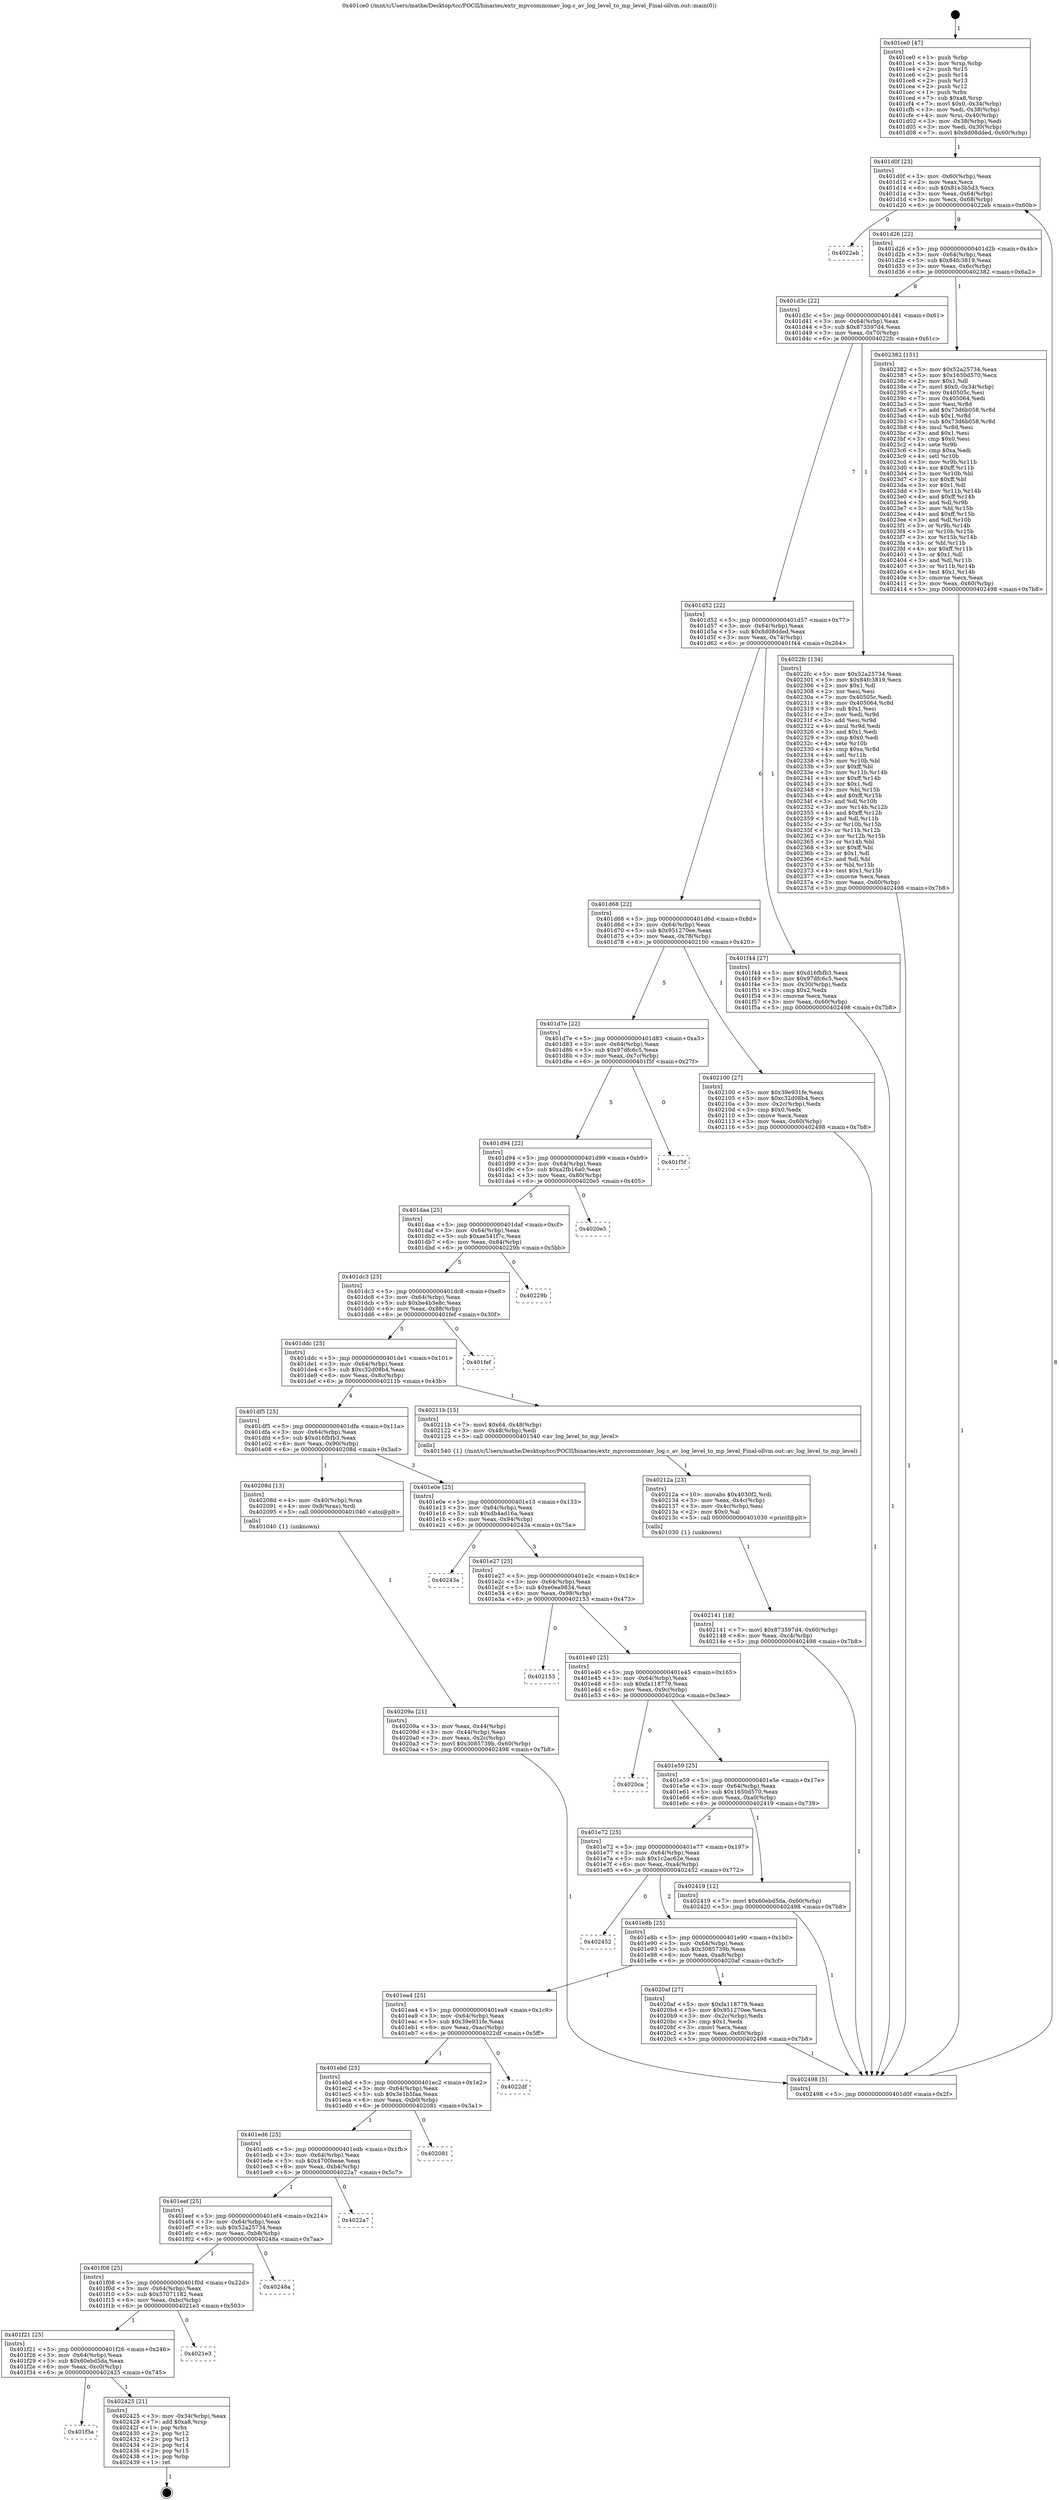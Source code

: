 digraph "0x401ce0" {
  label = "0x401ce0 (/mnt/c/Users/mathe/Desktop/tcc/POCII/binaries/extr_mpvcommonav_log.c_av_log_level_to_mp_level_Final-ollvm.out::main(0))"
  labelloc = "t"
  node[shape=record]

  Entry [label="",width=0.3,height=0.3,shape=circle,fillcolor=black,style=filled]
  "0x401d0f" [label="{
     0x401d0f [23]\l
     | [instrs]\l
     &nbsp;&nbsp;0x401d0f \<+3\>: mov -0x60(%rbp),%eax\l
     &nbsp;&nbsp;0x401d12 \<+2\>: mov %eax,%ecx\l
     &nbsp;&nbsp;0x401d14 \<+6\>: sub $0x81e3b5d3,%ecx\l
     &nbsp;&nbsp;0x401d1a \<+3\>: mov %eax,-0x64(%rbp)\l
     &nbsp;&nbsp;0x401d1d \<+3\>: mov %ecx,-0x68(%rbp)\l
     &nbsp;&nbsp;0x401d20 \<+6\>: je 00000000004022eb \<main+0x60b\>\l
  }"]
  "0x4022eb" [label="{
     0x4022eb\l
  }", style=dashed]
  "0x401d26" [label="{
     0x401d26 [22]\l
     | [instrs]\l
     &nbsp;&nbsp;0x401d26 \<+5\>: jmp 0000000000401d2b \<main+0x4b\>\l
     &nbsp;&nbsp;0x401d2b \<+3\>: mov -0x64(%rbp),%eax\l
     &nbsp;&nbsp;0x401d2e \<+5\>: sub $0x84fc3819,%eax\l
     &nbsp;&nbsp;0x401d33 \<+3\>: mov %eax,-0x6c(%rbp)\l
     &nbsp;&nbsp;0x401d36 \<+6\>: je 0000000000402382 \<main+0x6a2\>\l
  }"]
  Exit [label="",width=0.3,height=0.3,shape=circle,fillcolor=black,style=filled,peripheries=2]
  "0x402382" [label="{
     0x402382 [151]\l
     | [instrs]\l
     &nbsp;&nbsp;0x402382 \<+5\>: mov $0x52a25734,%eax\l
     &nbsp;&nbsp;0x402387 \<+5\>: mov $0x1650d570,%ecx\l
     &nbsp;&nbsp;0x40238c \<+2\>: mov $0x1,%dl\l
     &nbsp;&nbsp;0x40238e \<+7\>: movl $0x0,-0x34(%rbp)\l
     &nbsp;&nbsp;0x402395 \<+7\>: mov 0x40505c,%esi\l
     &nbsp;&nbsp;0x40239c \<+7\>: mov 0x405064,%edi\l
     &nbsp;&nbsp;0x4023a3 \<+3\>: mov %esi,%r8d\l
     &nbsp;&nbsp;0x4023a6 \<+7\>: add $0x73d6b058,%r8d\l
     &nbsp;&nbsp;0x4023ad \<+4\>: sub $0x1,%r8d\l
     &nbsp;&nbsp;0x4023b1 \<+7\>: sub $0x73d6b058,%r8d\l
     &nbsp;&nbsp;0x4023b8 \<+4\>: imul %r8d,%esi\l
     &nbsp;&nbsp;0x4023bc \<+3\>: and $0x1,%esi\l
     &nbsp;&nbsp;0x4023bf \<+3\>: cmp $0x0,%esi\l
     &nbsp;&nbsp;0x4023c2 \<+4\>: sete %r9b\l
     &nbsp;&nbsp;0x4023c6 \<+3\>: cmp $0xa,%edi\l
     &nbsp;&nbsp;0x4023c9 \<+4\>: setl %r10b\l
     &nbsp;&nbsp;0x4023cd \<+3\>: mov %r9b,%r11b\l
     &nbsp;&nbsp;0x4023d0 \<+4\>: xor $0xff,%r11b\l
     &nbsp;&nbsp;0x4023d4 \<+3\>: mov %r10b,%bl\l
     &nbsp;&nbsp;0x4023d7 \<+3\>: xor $0xff,%bl\l
     &nbsp;&nbsp;0x4023da \<+3\>: xor $0x1,%dl\l
     &nbsp;&nbsp;0x4023dd \<+3\>: mov %r11b,%r14b\l
     &nbsp;&nbsp;0x4023e0 \<+4\>: and $0xff,%r14b\l
     &nbsp;&nbsp;0x4023e4 \<+3\>: and %dl,%r9b\l
     &nbsp;&nbsp;0x4023e7 \<+3\>: mov %bl,%r15b\l
     &nbsp;&nbsp;0x4023ea \<+4\>: and $0xff,%r15b\l
     &nbsp;&nbsp;0x4023ee \<+3\>: and %dl,%r10b\l
     &nbsp;&nbsp;0x4023f1 \<+3\>: or %r9b,%r14b\l
     &nbsp;&nbsp;0x4023f4 \<+3\>: or %r10b,%r15b\l
     &nbsp;&nbsp;0x4023f7 \<+3\>: xor %r15b,%r14b\l
     &nbsp;&nbsp;0x4023fa \<+3\>: or %bl,%r11b\l
     &nbsp;&nbsp;0x4023fd \<+4\>: xor $0xff,%r11b\l
     &nbsp;&nbsp;0x402401 \<+3\>: or $0x1,%dl\l
     &nbsp;&nbsp;0x402404 \<+3\>: and %dl,%r11b\l
     &nbsp;&nbsp;0x402407 \<+3\>: or %r11b,%r14b\l
     &nbsp;&nbsp;0x40240a \<+4\>: test $0x1,%r14b\l
     &nbsp;&nbsp;0x40240e \<+3\>: cmovne %ecx,%eax\l
     &nbsp;&nbsp;0x402411 \<+3\>: mov %eax,-0x60(%rbp)\l
     &nbsp;&nbsp;0x402414 \<+5\>: jmp 0000000000402498 \<main+0x7b8\>\l
  }"]
  "0x401d3c" [label="{
     0x401d3c [22]\l
     | [instrs]\l
     &nbsp;&nbsp;0x401d3c \<+5\>: jmp 0000000000401d41 \<main+0x61\>\l
     &nbsp;&nbsp;0x401d41 \<+3\>: mov -0x64(%rbp),%eax\l
     &nbsp;&nbsp;0x401d44 \<+5\>: sub $0x873597d4,%eax\l
     &nbsp;&nbsp;0x401d49 \<+3\>: mov %eax,-0x70(%rbp)\l
     &nbsp;&nbsp;0x401d4c \<+6\>: je 00000000004022fc \<main+0x61c\>\l
  }"]
  "0x401f3a" [label="{
     0x401f3a\l
  }", style=dashed]
  "0x4022fc" [label="{
     0x4022fc [134]\l
     | [instrs]\l
     &nbsp;&nbsp;0x4022fc \<+5\>: mov $0x52a25734,%eax\l
     &nbsp;&nbsp;0x402301 \<+5\>: mov $0x84fc3819,%ecx\l
     &nbsp;&nbsp;0x402306 \<+2\>: mov $0x1,%dl\l
     &nbsp;&nbsp;0x402308 \<+2\>: xor %esi,%esi\l
     &nbsp;&nbsp;0x40230a \<+7\>: mov 0x40505c,%edi\l
     &nbsp;&nbsp;0x402311 \<+8\>: mov 0x405064,%r8d\l
     &nbsp;&nbsp;0x402319 \<+3\>: sub $0x1,%esi\l
     &nbsp;&nbsp;0x40231c \<+3\>: mov %edi,%r9d\l
     &nbsp;&nbsp;0x40231f \<+3\>: add %esi,%r9d\l
     &nbsp;&nbsp;0x402322 \<+4\>: imul %r9d,%edi\l
     &nbsp;&nbsp;0x402326 \<+3\>: and $0x1,%edi\l
     &nbsp;&nbsp;0x402329 \<+3\>: cmp $0x0,%edi\l
     &nbsp;&nbsp;0x40232c \<+4\>: sete %r10b\l
     &nbsp;&nbsp;0x402330 \<+4\>: cmp $0xa,%r8d\l
     &nbsp;&nbsp;0x402334 \<+4\>: setl %r11b\l
     &nbsp;&nbsp;0x402338 \<+3\>: mov %r10b,%bl\l
     &nbsp;&nbsp;0x40233b \<+3\>: xor $0xff,%bl\l
     &nbsp;&nbsp;0x40233e \<+3\>: mov %r11b,%r14b\l
     &nbsp;&nbsp;0x402341 \<+4\>: xor $0xff,%r14b\l
     &nbsp;&nbsp;0x402345 \<+3\>: xor $0x1,%dl\l
     &nbsp;&nbsp;0x402348 \<+3\>: mov %bl,%r15b\l
     &nbsp;&nbsp;0x40234b \<+4\>: and $0xff,%r15b\l
     &nbsp;&nbsp;0x40234f \<+3\>: and %dl,%r10b\l
     &nbsp;&nbsp;0x402352 \<+3\>: mov %r14b,%r12b\l
     &nbsp;&nbsp;0x402355 \<+4\>: and $0xff,%r12b\l
     &nbsp;&nbsp;0x402359 \<+3\>: and %dl,%r11b\l
     &nbsp;&nbsp;0x40235c \<+3\>: or %r10b,%r15b\l
     &nbsp;&nbsp;0x40235f \<+3\>: or %r11b,%r12b\l
     &nbsp;&nbsp;0x402362 \<+3\>: xor %r12b,%r15b\l
     &nbsp;&nbsp;0x402365 \<+3\>: or %r14b,%bl\l
     &nbsp;&nbsp;0x402368 \<+3\>: xor $0xff,%bl\l
     &nbsp;&nbsp;0x40236b \<+3\>: or $0x1,%dl\l
     &nbsp;&nbsp;0x40236e \<+2\>: and %dl,%bl\l
     &nbsp;&nbsp;0x402370 \<+3\>: or %bl,%r15b\l
     &nbsp;&nbsp;0x402373 \<+4\>: test $0x1,%r15b\l
     &nbsp;&nbsp;0x402377 \<+3\>: cmovne %ecx,%eax\l
     &nbsp;&nbsp;0x40237a \<+3\>: mov %eax,-0x60(%rbp)\l
     &nbsp;&nbsp;0x40237d \<+5\>: jmp 0000000000402498 \<main+0x7b8\>\l
  }"]
  "0x401d52" [label="{
     0x401d52 [22]\l
     | [instrs]\l
     &nbsp;&nbsp;0x401d52 \<+5\>: jmp 0000000000401d57 \<main+0x77\>\l
     &nbsp;&nbsp;0x401d57 \<+3\>: mov -0x64(%rbp),%eax\l
     &nbsp;&nbsp;0x401d5a \<+5\>: sub $0x8d08dded,%eax\l
     &nbsp;&nbsp;0x401d5f \<+3\>: mov %eax,-0x74(%rbp)\l
     &nbsp;&nbsp;0x401d62 \<+6\>: je 0000000000401f44 \<main+0x264\>\l
  }"]
  "0x402425" [label="{
     0x402425 [21]\l
     | [instrs]\l
     &nbsp;&nbsp;0x402425 \<+3\>: mov -0x34(%rbp),%eax\l
     &nbsp;&nbsp;0x402428 \<+7\>: add $0xa8,%rsp\l
     &nbsp;&nbsp;0x40242f \<+1\>: pop %rbx\l
     &nbsp;&nbsp;0x402430 \<+2\>: pop %r12\l
     &nbsp;&nbsp;0x402432 \<+2\>: pop %r13\l
     &nbsp;&nbsp;0x402434 \<+2\>: pop %r14\l
     &nbsp;&nbsp;0x402436 \<+2\>: pop %r15\l
     &nbsp;&nbsp;0x402438 \<+1\>: pop %rbp\l
     &nbsp;&nbsp;0x402439 \<+1\>: ret\l
  }"]
  "0x401f44" [label="{
     0x401f44 [27]\l
     | [instrs]\l
     &nbsp;&nbsp;0x401f44 \<+5\>: mov $0xd16fbfb3,%eax\l
     &nbsp;&nbsp;0x401f49 \<+5\>: mov $0x97dfc6c5,%ecx\l
     &nbsp;&nbsp;0x401f4e \<+3\>: mov -0x30(%rbp),%edx\l
     &nbsp;&nbsp;0x401f51 \<+3\>: cmp $0x2,%edx\l
     &nbsp;&nbsp;0x401f54 \<+3\>: cmovne %ecx,%eax\l
     &nbsp;&nbsp;0x401f57 \<+3\>: mov %eax,-0x60(%rbp)\l
     &nbsp;&nbsp;0x401f5a \<+5\>: jmp 0000000000402498 \<main+0x7b8\>\l
  }"]
  "0x401d68" [label="{
     0x401d68 [22]\l
     | [instrs]\l
     &nbsp;&nbsp;0x401d68 \<+5\>: jmp 0000000000401d6d \<main+0x8d\>\l
     &nbsp;&nbsp;0x401d6d \<+3\>: mov -0x64(%rbp),%eax\l
     &nbsp;&nbsp;0x401d70 \<+5\>: sub $0x951270ee,%eax\l
     &nbsp;&nbsp;0x401d75 \<+3\>: mov %eax,-0x78(%rbp)\l
     &nbsp;&nbsp;0x401d78 \<+6\>: je 0000000000402100 \<main+0x420\>\l
  }"]
  "0x402498" [label="{
     0x402498 [5]\l
     | [instrs]\l
     &nbsp;&nbsp;0x402498 \<+5\>: jmp 0000000000401d0f \<main+0x2f\>\l
  }"]
  "0x401ce0" [label="{
     0x401ce0 [47]\l
     | [instrs]\l
     &nbsp;&nbsp;0x401ce0 \<+1\>: push %rbp\l
     &nbsp;&nbsp;0x401ce1 \<+3\>: mov %rsp,%rbp\l
     &nbsp;&nbsp;0x401ce4 \<+2\>: push %r15\l
     &nbsp;&nbsp;0x401ce6 \<+2\>: push %r14\l
     &nbsp;&nbsp;0x401ce8 \<+2\>: push %r13\l
     &nbsp;&nbsp;0x401cea \<+2\>: push %r12\l
     &nbsp;&nbsp;0x401cec \<+1\>: push %rbx\l
     &nbsp;&nbsp;0x401ced \<+7\>: sub $0xa8,%rsp\l
     &nbsp;&nbsp;0x401cf4 \<+7\>: movl $0x0,-0x34(%rbp)\l
     &nbsp;&nbsp;0x401cfb \<+3\>: mov %edi,-0x38(%rbp)\l
     &nbsp;&nbsp;0x401cfe \<+4\>: mov %rsi,-0x40(%rbp)\l
     &nbsp;&nbsp;0x401d02 \<+3\>: mov -0x38(%rbp),%edi\l
     &nbsp;&nbsp;0x401d05 \<+3\>: mov %edi,-0x30(%rbp)\l
     &nbsp;&nbsp;0x401d08 \<+7\>: movl $0x8d08dded,-0x60(%rbp)\l
  }"]
  "0x401f21" [label="{
     0x401f21 [25]\l
     | [instrs]\l
     &nbsp;&nbsp;0x401f21 \<+5\>: jmp 0000000000401f26 \<main+0x246\>\l
     &nbsp;&nbsp;0x401f26 \<+3\>: mov -0x64(%rbp),%eax\l
     &nbsp;&nbsp;0x401f29 \<+5\>: sub $0x60ebd5da,%eax\l
     &nbsp;&nbsp;0x401f2e \<+6\>: mov %eax,-0xc0(%rbp)\l
     &nbsp;&nbsp;0x401f34 \<+6\>: je 0000000000402425 \<main+0x745\>\l
  }"]
  "0x402100" [label="{
     0x402100 [27]\l
     | [instrs]\l
     &nbsp;&nbsp;0x402100 \<+5\>: mov $0x39e931fe,%eax\l
     &nbsp;&nbsp;0x402105 \<+5\>: mov $0xc32d08b4,%ecx\l
     &nbsp;&nbsp;0x40210a \<+3\>: mov -0x2c(%rbp),%edx\l
     &nbsp;&nbsp;0x40210d \<+3\>: cmp $0x0,%edx\l
     &nbsp;&nbsp;0x402110 \<+3\>: cmove %ecx,%eax\l
     &nbsp;&nbsp;0x402113 \<+3\>: mov %eax,-0x60(%rbp)\l
     &nbsp;&nbsp;0x402116 \<+5\>: jmp 0000000000402498 \<main+0x7b8\>\l
  }"]
  "0x401d7e" [label="{
     0x401d7e [22]\l
     | [instrs]\l
     &nbsp;&nbsp;0x401d7e \<+5\>: jmp 0000000000401d83 \<main+0xa3\>\l
     &nbsp;&nbsp;0x401d83 \<+3\>: mov -0x64(%rbp),%eax\l
     &nbsp;&nbsp;0x401d86 \<+5\>: sub $0x97dfc6c5,%eax\l
     &nbsp;&nbsp;0x401d8b \<+3\>: mov %eax,-0x7c(%rbp)\l
     &nbsp;&nbsp;0x401d8e \<+6\>: je 0000000000401f5f \<main+0x27f\>\l
  }"]
  "0x4021e3" [label="{
     0x4021e3\l
  }", style=dashed]
  "0x401f5f" [label="{
     0x401f5f\l
  }", style=dashed]
  "0x401d94" [label="{
     0x401d94 [22]\l
     | [instrs]\l
     &nbsp;&nbsp;0x401d94 \<+5\>: jmp 0000000000401d99 \<main+0xb9\>\l
     &nbsp;&nbsp;0x401d99 \<+3\>: mov -0x64(%rbp),%eax\l
     &nbsp;&nbsp;0x401d9c \<+5\>: sub $0xa2fb16a0,%eax\l
     &nbsp;&nbsp;0x401da1 \<+3\>: mov %eax,-0x80(%rbp)\l
     &nbsp;&nbsp;0x401da4 \<+6\>: je 00000000004020e5 \<main+0x405\>\l
  }"]
  "0x401f08" [label="{
     0x401f08 [25]\l
     | [instrs]\l
     &nbsp;&nbsp;0x401f08 \<+5\>: jmp 0000000000401f0d \<main+0x22d\>\l
     &nbsp;&nbsp;0x401f0d \<+3\>: mov -0x64(%rbp),%eax\l
     &nbsp;&nbsp;0x401f10 \<+5\>: sub $0x57071182,%eax\l
     &nbsp;&nbsp;0x401f15 \<+6\>: mov %eax,-0xbc(%rbp)\l
     &nbsp;&nbsp;0x401f1b \<+6\>: je 00000000004021e3 \<main+0x503\>\l
  }"]
  "0x4020e5" [label="{
     0x4020e5\l
  }", style=dashed]
  "0x401daa" [label="{
     0x401daa [25]\l
     | [instrs]\l
     &nbsp;&nbsp;0x401daa \<+5\>: jmp 0000000000401daf \<main+0xcf\>\l
     &nbsp;&nbsp;0x401daf \<+3\>: mov -0x64(%rbp),%eax\l
     &nbsp;&nbsp;0x401db2 \<+5\>: sub $0xae541f7c,%eax\l
     &nbsp;&nbsp;0x401db7 \<+6\>: mov %eax,-0x84(%rbp)\l
     &nbsp;&nbsp;0x401dbd \<+6\>: je 000000000040229b \<main+0x5bb\>\l
  }"]
  "0x40248a" [label="{
     0x40248a\l
  }", style=dashed]
  "0x40229b" [label="{
     0x40229b\l
  }", style=dashed]
  "0x401dc3" [label="{
     0x401dc3 [25]\l
     | [instrs]\l
     &nbsp;&nbsp;0x401dc3 \<+5\>: jmp 0000000000401dc8 \<main+0xe8\>\l
     &nbsp;&nbsp;0x401dc8 \<+3\>: mov -0x64(%rbp),%eax\l
     &nbsp;&nbsp;0x401dcb \<+5\>: sub $0xbe4b3e8c,%eax\l
     &nbsp;&nbsp;0x401dd0 \<+6\>: mov %eax,-0x88(%rbp)\l
     &nbsp;&nbsp;0x401dd6 \<+6\>: je 0000000000401fef \<main+0x30f\>\l
  }"]
  "0x401eef" [label="{
     0x401eef [25]\l
     | [instrs]\l
     &nbsp;&nbsp;0x401eef \<+5\>: jmp 0000000000401ef4 \<main+0x214\>\l
     &nbsp;&nbsp;0x401ef4 \<+3\>: mov -0x64(%rbp),%eax\l
     &nbsp;&nbsp;0x401ef7 \<+5\>: sub $0x52a25734,%eax\l
     &nbsp;&nbsp;0x401efc \<+6\>: mov %eax,-0xb8(%rbp)\l
     &nbsp;&nbsp;0x401f02 \<+6\>: je 000000000040248a \<main+0x7aa\>\l
  }"]
  "0x401fef" [label="{
     0x401fef\l
  }", style=dashed]
  "0x401ddc" [label="{
     0x401ddc [25]\l
     | [instrs]\l
     &nbsp;&nbsp;0x401ddc \<+5\>: jmp 0000000000401de1 \<main+0x101\>\l
     &nbsp;&nbsp;0x401de1 \<+3\>: mov -0x64(%rbp),%eax\l
     &nbsp;&nbsp;0x401de4 \<+5\>: sub $0xc32d08b4,%eax\l
     &nbsp;&nbsp;0x401de9 \<+6\>: mov %eax,-0x8c(%rbp)\l
     &nbsp;&nbsp;0x401def \<+6\>: je 000000000040211b \<main+0x43b\>\l
  }"]
  "0x4022a7" [label="{
     0x4022a7\l
  }", style=dashed]
  "0x40211b" [label="{
     0x40211b [15]\l
     | [instrs]\l
     &nbsp;&nbsp;0x40211b \<+7\>: movl $0x64,-0x48(%rbp)\l
     &nbsp;&nbsp;0x402122 \<+3\>: mov -0x48(%rbp),%edi\l
     &nbsp;&nbsp;0x402125 \<+5\>: call 0000000000401540 \<av_log_level_to_mp_level\>\l
     | [calls]\l
     &nbsp;&nbsp;0x401540 \{1\} (/mnt/c/Users/mathe/Desktop/tcc/POCII/binaries/extr_mpvcommonav_log.c_av_log_level_to_mp_level_Final-ollvm.out::av_log_level_to_mp_level)\l
  }"]
  "0x401df5" [label="{
     0x401df5 [25]\l
     | [instrs]\l
     &nbsp;&nbsp;0x401df5 \<+5\>: jmp 0000000000401dfa \<main+0x11a\>\l
     &nbsp;&nbsp;0x401dfa \<+3\>: mov -0x64(%rbp),%eax\l
     &nbsp;&nbsp;0x401dfd \<+5\>: sub $0xd16fbfb3,%eax\l
     &nbsp;&nbsp;0x401e02 \<+6\>: mov %eax,-0x90(%rbp)\l
     &nbsp;&nbsp;0x401e08 \<+6\>: je 000000000040208d \<main+0x3ad\>\l
  }"]
  "0x401ed6" [label="{
     0x401ed6 [25]\l
     | [instrs]\l
     &nbsp;&nbsp;0x401ed6 \<+5\>: jmp 0000000000401edb \<main+0x1fb\>\l
     &nbsp;&nbsp;0x401edb \<+3\>: mov -0x64(%rbp),%eax\l
     &nbsp;&nbsp;0x401ede \<+5\>: sub $0x4700beae,%eax\l
     &nbsp;&nbsp;0x401ee3 \<+6\>: mov %eax,-0xb4(%rbp)\l
     &nbsp;&nbsp;0x401ee9 \<+6\>: je 00000000004022a7 \<main+0x5c7\>\l
  }"]
  "0x40208d" [label="{
     0x40208d [13]\l
     | [instrs]\l
     &nbsp;&nbsp;0x40208d \<+4\>: mov -0x40(%rbp),%rax\l
     &nbsp;&nbsp;0x402091 \<+4\>: mov 0x8(%rax),%rdi\l
     &nbsp;&nbsp;0x402095 \<+5\>: call 0000000000401040 \<atoi@plt\>\l
     | [calls]\l
     &nbsp;&nbsp;0x401040 \{1\} (unknown)\l
  }"]
  "0x401e0e" [label="{
     0x401e0e [25]\l
     | [instrs]\l
     &nbsp;&nbsp;0x401e0e \<+5\>: jmp 0000000000401e13 \<main+0x133\>\l
     &nbsp;&nbsp;0x401e13 \<+3\>: mov -0x64(%rbp),%eax\l
     &nbsp;&nbsp;0x401e16 \<+5\>: sub $0xdb4ad16a,%eax\l
     &nbsp;&nbsp;0x401e1b \<+6\>: mov %eax,-0x94(%rbp)\l
     &nbsp;&nbsp;0x401e21 \<+6\>: je 000000000040243a \<main+0x75a\>\l
  }"]
  "0x40209a" [label="{
     0x40209a [21]\l
     | [instrs]\l
     &nbsp;&nbsp;0x40209a \<+3\>: mov %eax,-0x44(%rbp)\l
     &nbsp;&nbsp;0x40209d \<+3\>: mov -0x44(%rbp),%eax\l
     &nbsp;&nbsp;0x4020a0 \<+3\>: mov %eax,-0x2c(%rbp)\l
     &nbsp;&nbsp;0x4020a3 \<+7\>: movl $0x3085739b,-0x60(%rbp)\l
     &nbsp;&nbsp;0x4020aa \<+5\>: jmp 0000000000402498 \<main+0x7b8\>\l
  }"]
  "0x402081" [label="{
     0x402081\l
  }", style=dashed]
  "0x40243a" [label="{
     0x40243a\l
  }", style=dashed]
  "0x401e27" [label="{
     0x401e27 [25]\l
     | [instrs]\l
     &nbsp;&nbsp;0x401e27 \<+5\>: jmp 0000000000401e2c \<main+0x14c\>\l
     &nbsp;&nbsp;0x401e2c \<+3\>: mov -0x64(%rbp),%eax\l
     &nbsp;&nbsp;0x401e2f \<+5\>: sub $0xe0ea9834,%eax\l
     &nbsp;&nbsp;0x401e34 \<+6\>: mov %eax,-0x98(%rbp)\l
     &nbsp;&nbsp;0x401e3a \<+6\>: je 0000000000402153 \<main+0x473\>\l
  }"]
  "0x401ebd" [label="{
     0x401ebd [25]\l
     | [instrs]\l
     &nbsp;&nbsp;0x401ebd \<+5\>: jmp 0000000000401ec2 \<main+0x1e2\>\l
     &nbsp;&nbsp;0x401ec2 \<+3\>: mov -0x64(%rbp),%eax\l
     &nbsp;&nbsp;0x401ec5 \<+5\>: sub $0x3e1b5faa,%eax\l
     &nbsp;&nbsp;0x401eca \<+6\>: mov %eax,-0xb0(%rbp)\l
     &nbsp;&nbsp;0x401ed0 \<+6\>: je 0000000000402081 \<main+0x3a1\>\l
  }"]
  "0x402153" [label="{
     0x402153\l
  }", style=dashed]
  "0x401e40" [label="{
     0x401e40 [25]\l
     | [instrs]\l
     &nbsp;&nbsp;0x401e40 \<+5\>: jmp 0000000000401e45 \<main+0x165\>\l
     &nbsp;&nbsp;0x401e45 \<+3\>: mov -0x64(%rbp),%eax\l
     &nbsp;&nbsp;0x401e48 \<+5\>: sub $0xfa118779,%eax\l
     &nbsp;&nbsp;0x401e4d \<+6\>: mov %eax,-0x9c(%rbp)\l
     &nbsp;&nbsp;0x401e53 \<+6\>: je 00000000004020ca \<main+0x3ea\>\l
  }"]
  "0x4022df" [label="{
     0x4022df\l
  }", style=dashed]
  "0x4020ca" [label="{
     0x4020ca\l
  }", style=dashed]
  "0x401e59" [label="{
     0x401e59 [25]\l
     | [instrs]\l
     &nbsp;&nbsp;0x401e59 \<+5\>: jmp 0000000000401e5e \<main+0x17e\>\l
     &nbsp;&nbsp;0x401e5e \<+3\>: mov -0x64(%rbp),%eax\l
     &nbsp;&nbsp;0x401e61 \<+5\>: sub $0x1650d570,%eax\l
     &nbsp;&nbsp;0x401e66 \<+6\>: mov %eax,-0xa0(%rbp)\l
     &nbsp;&nbsp;0x401e6c \<+6\>: je 0000000000402419 \<main+0x739\>\l
  }"]
  "0x402141" [label="{
     0x402141 [18]\l
     | [instrs]\l
     &nbsp;&nbsp;0x402141 \<+7\>: movl $0x873597d4,-0x60(%rbp)\l
     &nbsp;&nbsp;0x402148 \<+6\>: mov %eax,-0xc4(%rbp)\l
     &nbsp;&nbsp;0x40214e \<+5\>: jmp 0000000000402498 \<main+0x7b8\>\l
  }"]
  "0x402419" [label="{
     0x402419 [12]\l
     | [instrs]\l
     &nbsp;&nbsp;0x402419 \<+7\>: movl $0x60ebd5da,-0x60(%rbp)\l
     &nbsp;&nbsp;0x402420 \<+5\>: jmp 0000000000402498 \<main+0x7b8\>\l
  }"]
  "0x401e72" [label="{
     0x401e72 [25]\l
     | [instrs]\l
     &nbsp;&nbsp;0x401e72 \<+5\>: jmp 0000000000401e77 \<main+0x197\>\l
     &nbsp;&nbsp;0x401e77 \<+3\>: mov -0x64(%rbp),%eax\l
     &nbsp;&nbsp;0x401e7a \<+5\>: sub $0x1c2ac62e,%eax\l
     &nbsp;&nbsp;0x401e7f \<+6\>: mov %eax,-0xa4(%rbp)\l
     &nbsp;&nbsp;0x401e85 \<+6\>: je 0000000000402452 \<main+0x772\>\l
  }"]
  "0x40212a" [label="{
     0x40212a [23]\l
     | [instrs]\l
     &nbsp;&nbsp;0x40212a \<+10\>: movabs $0x4030f2,%rdi\l
     &nbsp;&nbsp;0x402134 \<+3\>: mov %eax,-0x4c(%rbp)\l
     &nbsp;&nbsp;0x402137 \<+3\>: mov -0x4c(%rbp),%esi\l
     &nbsp;&nbsp;0x40213a \<+2\>: mov $0x0,%al\l
     &nbsp;&nbsp;0x40213c \<+5\>: call 0000000000401030 \<printf@plt\>\l
     | [calls]\l
     &nbsp;&nbsp;0x401030 \{1\} (unknown)\l
  }"]
  "0x402452" [label="{
     0x402452\l
  }", style=dashed]
  "0x401e8b" [label="{
     0x401e8b [25]\l
     | [instrs]\l
     &nbsp;&nbsp;0x401e8b \<+5\>: jmp 0000000000401e90 \<main+0x1b0\>\l
     &nbsp;&nbsp;0x401e90 \<+3\>: mov -0x64(%rbp),%eax\l
     &nbsp;&nbsp;0x401e93 \<+5\>: sub $0x3085739b,%eax\l
     &nbsp;&nbsp;0x401e98 \<+6\>: mov %eax,-0xa8(%rbp)\l
     &nbsp;&nbsp;0x401e9e \<+6\>: je 00000000004020af \<main+0x3cf\>\l
  }"]
  "0x401ea4" [label="{
     0x401ea4 [25]\l
     | [instrs]\l
     &nbsp;&nbsp;0x401ea4 \<+5\>: jmp 0000000000401ea9 \<main+0x1c9\>\l
     &nbsp;&nbsp;0x401ea9 \<+3\>: mov -0x64(%rbp),%eax\l
     &nbsp;&nbsp;0x401eac \<+5\>: sub $0x39e931fe,%eax\l
     &nbsp;&nbsp;0x401eb1 \<+6\>: mov %eax,-0xac(%rbp)\l
     &nbsp;&nbsp;0x401eb7 \<+6\>: je 00000000004022df \<main+0x5ff\>\l
  }"]
  "0x4020af" [label="{
     0x4020af [27]\l
     | [instrs]\l
     &nbsp;&nbsp;0x4020af \<+5\>: mov $0xfa118779,%eax\l
     &nbsp;&nbsp;0x4020b4 \<+5\>: mov $0x951270ee,%ecx\l
     &nbsp;&nbsp;0x4020b9 \<+3\>: mov -0x2c(%rbp),%edx\l
     &nbsp;&nbsp;0x4020bc \<+3\>: cmp $0x1,%edx\l
     &nbsp;&nbsp;0x4020bf \<+3\>: cmovl %ecx,%eax\l
     &nbsp;&nbsp;0x4020c2 \<+3\>: mov %eax,-0x60(%rbp)\l
     &nbsp;&nbsp;0x4020c5 \<+5\>: jmp 0000000000402498 \<main+0x7b8\>\l
  }"]
  Entry -> "0x401ce0" [label=" 1"]
  "0x401d0f" -> "0x4022eb" [label=" 0"]
  "0x401d0f" -> "0x401d26" [label=" 9"]
  "0x402425" -> Exit [label=" 1"]
  "0x401d26" -> "0x402382" [label=" 1"]
  "0x401d26" -> "0x401d3c" [label=" 8"]
  "0x401f21" -> "0x401f3a" [label=" 0"]
  "0x401d3c" -> "0x4022fc" [label=" 1"]
  "0x401d3c" -> "0x401d52" [label=" 7"]
  "0x401f21" -> "0x402425" [label=" 1"]
  "0x401d52" -> "0x401f44" [label=" 1"]
  "0x401d52" -> "0x401d68" [label=" 6"]
  "0x401f44" -> "0x402498" [label=" 1"]
  "0x401ce0" -> "0x401d0f" [label=" 1"]
  "0x402498" -> "0x401d0f" [label=" 8"]
  "0x401f08" -> "0x401f21" [label=" 1"]
  "0x401d68" -> "0x402100" [label=" 1"]
  "0x401d68" -> "0x401d7e" [label=" 5"]
  "0x401f08" -> "0x4021e3" [label=" 0"]
  "0x401d7e" -> "0x401f5f" [label=" 0"]
  "0x401d7e" -> "0x401d94" [label=" 5"]
  "0x401eef" -> "0x401f08" [label=" 1"]
  "0x401d94" -> "0x4020e5" [label=" 0"]
  "0x401d94" -> "0x401daa" [label=" 5"]
  "0x401eef" -> "0x40248a" [label=" 0"]
  "0x401daa" -> "0x40229b" [label=" 0"]
  "0x401daa" -> "0x401dc3" [label=" 5"]
  "0x401ed6" -> "0x401eef" [label=" 1"]
  "0x401dc3" -> "0x401fef" [label=" 0"]
  "0x401dc3" -> "0x401ddc" [label=" 5"]
  "0x401ed6" -> "0x4022a7" [label=" 0"]
  "0x401ddc" -> "0x40211b" [label=" 1"]
  "0x401ddc" -> "0x401df5" [label=" 4"]
  "0x401ebd" -> "0x401ed6" [label=" 1"]
  "0x401df5" -> "0x40208d" [label=" 1"]
  "0x401df5" -> "0x401e0e" [label=" 3"]
  "0x40208d" -> "0x40209a" [label=" 1"]
  "0x40209a" -> "0x402498" [label=" 1"]
  "0x401ebd" -> "0x402081" [label=" 0"]
  "0x401e0e" -> "0x40243a" [label=" 0"]
  "0x401e0e" -> "0x401e27" [label=" 3"]
  "0x401ea4" -> "0x401ebd" [label=" 1"]
  "0x401e27" -> "0x402153" [label=" 0"]
  "0x401e27" -> "0x401e40" [label=" 3"]
  "0x401ea4" -> "0x4022df" [label=" 0"]
  "0x401e40" -> "0x4020ca" [label=" 0"]
  "0x401e40" -> "0x401e59" [label=" 3"]
  "0x402419" -> "0x402498" [label=" 1"]
  "0x401e59" -> "0x402419" [label=" 1"]
  "0x401e59" -> "0x401e72" [label=" 2"]
  "0x402382" -> "0x402498" [label=" 1"]
  "0x401e72" -> "0x402452" [label=" 0"]
  "0x401e72" -> "0x401e8b" [label=" 2"]
  "0x4022fc" -> "0x402498" [label=" 1"]
  "0x401e8b" -> "0x4020af" [label=" 1"]
  "0x401e8b" -> "0x401ea4" [label=" 1"]
  "0x4020af" -> "0x402498" [label=" 1"]
  "0x402100" -> "0x402498" [label=" 1"]
  "0x40211b" -> "0x40212a" [label=" 1"]
  "0x40212a" -> "0x402141" [label=" 1"]
  "0x402141" -> "0x402498" [label=" 1"]
}
